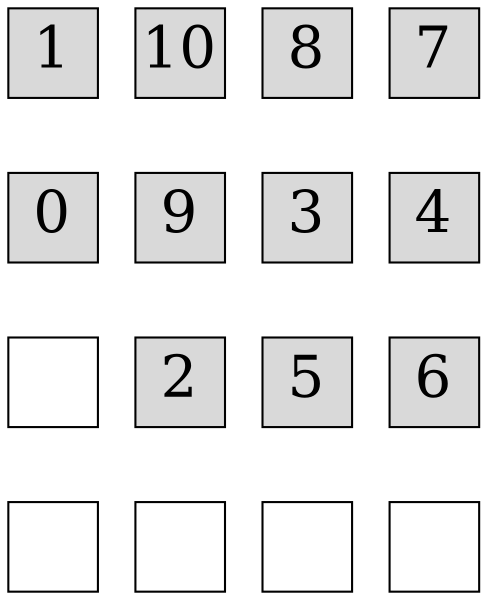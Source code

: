 digraph layout{
 rankdir=TB;
 splines=ortho;
 node [style=filled shape=square fixedsize=true width=0.6];
0[label="1", fontsize=28, fillcolor="#d9d9d9"];
1[label="10", fontsize=28, fillcolor="#d9d9d9"];
2[label="8", fontsize=28, fillcolor="#d9d9d9"];
3[label="7", fontsize=28, fillcolor="#d9d9d9"];
4[label="0", fontsize=28, fillcolor="#d9d9d9"];
5[label="9", fontsize=28, fillcolor="#d9d9d9"];
6[label="3", fontsize=28, fillcolor="#d9d9d9"];
7[label="4", fontsize=28, fillcolor="#d9d9d9"];
8[label="", fontsize=28, fillcolor="#ffffff"];
9[label="2", fontsize=28, fillcolor="#d9d9d9"];
10[label="5", fontsize=28, fillcolor="#d9d9d9"];
11[label="6", fontsize=28, fillcolor="#d9d9d9"];
12[label="", fontsize=28, fillcolor="#ffffff"];
13[label="", fontsize=28, fillcolor="#ffffff"];
14[label="", fontsize=28, fillcolor="#ffffff"];
15[label="", fontsize=28, fillcolor="#ffffff"];
edge [constraint=true, style=invis];
0 -> 4 -> 8 -> 12;
1 -> 5 -> 9 -> 13;
2 -> 6 -> 10 -> 14;
3 -> 7 -> 11 -> 15;
rank = same {0 -> 1 -> 2 -> 3};
rank = same {4 -> 5 -> 6 -> 7};
rank = same {8 -> 9 -> 10 -> 11};
rank = same {12 -> 13 -> 14 -> 15};
}
